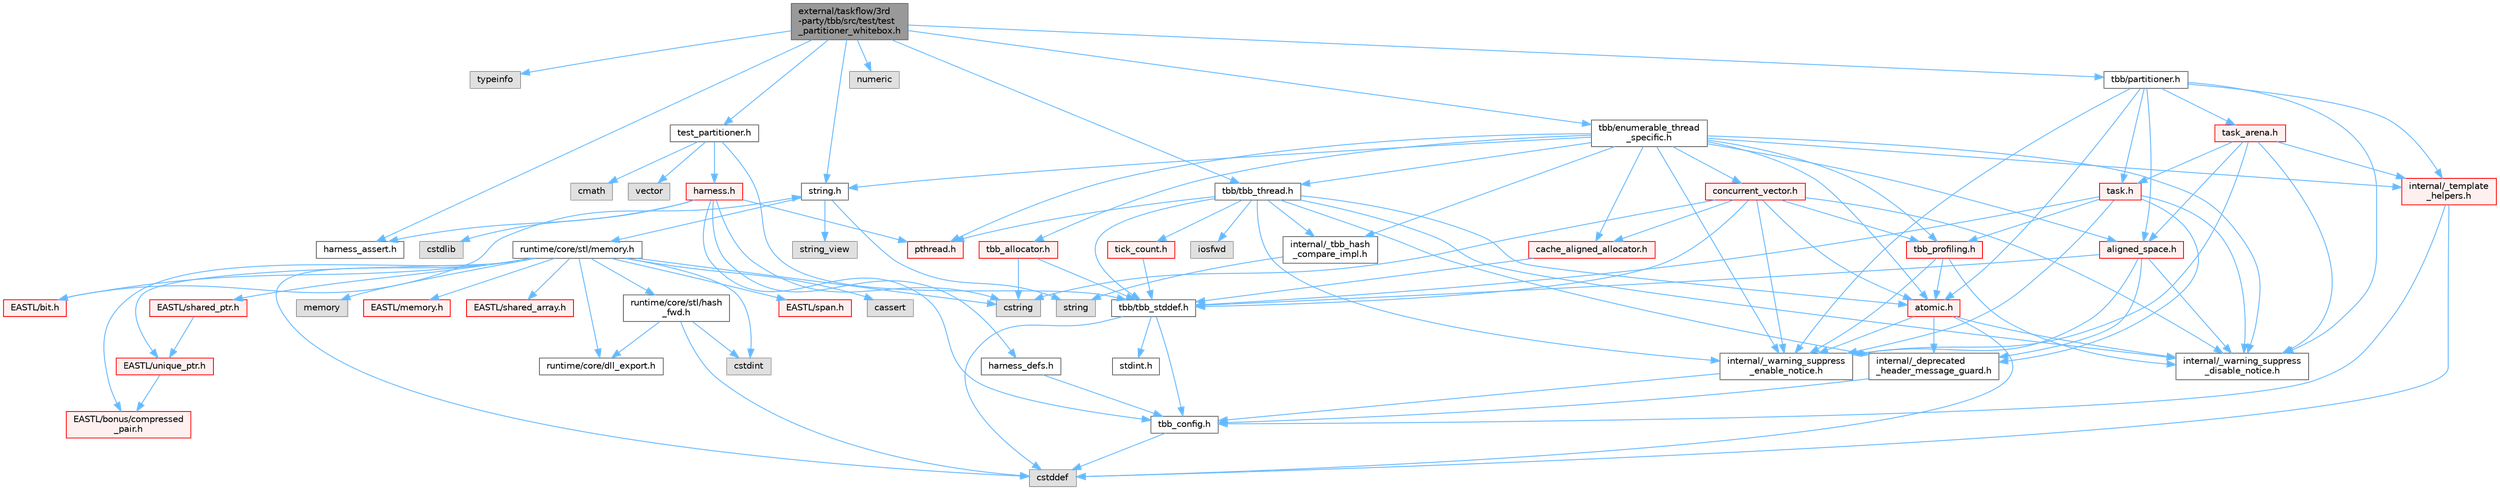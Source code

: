 digraph "external/taskflow/3rd-party/tbb/src/test/test_partitioner_whitebox.h"
{
 // LATEX_PDF_SIZE
  bgcolor="transparent";
  edge [fontname=Helvetica,fontsize=10,labelfontname=Helvetica,labelfontsize=10];
  node [fontname=Helvetica,fontsize=10,shape=box,height=0.2,width=0.4];
  Node1 [id="Node000001",label="external/taskflow/3rd\l-party/tbb/src/test/test\l_partitioner_whitebox.h",height=0.2,width=0.4,color="gray40", fillcolor="grey60", style="filled", fontcolor="black",tooltip=" "];
  Node1 -> Node2 [id="edge1_Node000001_Node000002",color="steelblue1",style="solid",tooltip=" "];
  Node2 [id="Node000002",label="typeinfo",height=0.2,width=0.4,color="grey60", fillcolor="#E0E0E0", style="filled",tooltip=" "];
  Node1 -> Node3 [id="edge2_Node000001_Node000003",color="steelblue1",style="solid",tooltip=" "];
  Node3 [id="Node000003",label="string.h",height=0.2,width=0.4,color="grey40", fillcolor="white", style="filled",URL="$string_8h.html",tooltip=" "];
  Node3 -> Node4 [id="edge3_Node000003_Node000004",color="steelblue1",style="solid",tooltip=" "];
  Node4 [id="Node000004",label="string",height=0.2,width=0.4,color="grey60", fillcolor="#E0E0E0", style="filled",tooltip=" "];
  Node3 -> Node5 [id="edge4_Node000003_Node000005",color="steelblue1",style="solid",tooltip=" "];
  Node5 [id="Node000005",label="string_view",height=0.2,width=0.4,color="grey60", fillcolor="#E0E0E0", style="filled",tooltip=" "];
  Node3 -> Node6 [id="edge5_Node000003_Node000006",color="steelblue1",style="solid",tooltip=" "];
  Node6 [id="Node000006",label="runtime/core/stl/memory.h",height=0.2,width=0.4,color="grey40", fillcolor="white", style="filled",URL="$runtime_2core_2stl_2memory_8h.html",tooltip=" "];
  Node6 -> Node7 [id="edge6_Node000006_Node000007",color="steelblue1",style="solid",tooltip=" "];
  Node7 [id="Node000007",label="cstddef",height=0.2,width=0.4,color="grey60", fillcolor="#E0E0E0", style="filled",tooltip=" "];
  Node6 -> Node8 [id="edge7_Node000006_Node000008",color="steelblue1",style="solid",tooltip=" "];
  Node8 [id="Node000008",label="cstdint",height=0.2,width=0.4,color="grey60", fillcolor="#E0E0E0", style="filled",tooltip=" "];
  Node6 -> Node9 [id="edge8_Node000006_Node000009",color="steelblue1",style="solid",tooltip=" "];
  Node9 [id="Node000009",label="cassert",height=0.2,width=0.4,color="grey60", fillcolor="#E0E0E0", style="filled",tooltip=" "];
  Node6 -> Node10 [id="edge9_Node000006_Node000010",color="steelblue1",style="solid",tooltip=" "];
  Node10 [id="Node000010",label="memory",height=0.2,width=0.4,color="grey60", fillcolor="#E0E0E0", style="filled",tooltip=" "];
  Node6 -> Node11 [id="edge10_Node000006_Node000011",color="steelblue1",style="solid",tooltip=" "];
  Node11 [id="Node000011",label="cstring",height=0.2,width=0.4,color="grey60", fillcolor="#E0E0E0", style="filled",tooltip=" "];
  Node6 -> Node12 [id="edge11_Node000006_Node000012",color="steelblue1",style="solid",tooltip=" "];
  Node12 [id="Node000012",label="EASTL/bit.h",height=0.2,width=0.4,color="red", fillcolor="#FFF0F0", style="filled",URL="$bit_8h.html",tooltip=" "];
  Node12 -> Node3 [id="edge12_Node000012_Node000003",color="steelblue1",style="solid",tooltip=" "];
  Node6 -> Node33 [id="edge13_Node000006_Node000033",color="steelblue1",style="solid",tooltip=" "];
  Node33 [id="Node000033",label="EASTL/memory.h",height=0.2,width=0.4,color="red", fillcolor="#FFF0F0", style="filled",URL="$runtime_2_e_a_s_t_l_2include_2_e_a_s_t_l_2memory_8h.html",tooltip=" "];
  Node6 -> Node61 [id="edge14_Node000006_Node000061",color="steelblue1",style="solid",tooltip=" "];
  Node61 [id="Node000061",label="EASTL/shared_array.h",height=0.2,width=0.4,color="red", fillcolor="#FFF0F0", style="filled",URL="$shared__array_8h.html",tooltip=" "];
  Node6 -> Node64 [id="edge15_Node000006_Node000064",color="steelblue1",style="solid",tooltip=" "];
  Node64 [id="Node000064",label="EASTL/unique_ptr.h",height=0.2,width=0.4,color="red", fillcolor="#FFF0F0", style="filled",URL="$unique__ptr_8h.html",tooltip=" "];
  Node64 -> Node65 [id="edge16_Node000064_Node000065",color="steelblue1",style="solid",tooltip=" "];
  Node65 [id="Node000065",label="EASTL/bonus/compressed\l_pair.h",height=0.2,width=0.4,color="red", fillcolor="#FFF0F0", style="filled",URL="$compressed__pair_8h.html",tooltip=" "];
  Node6 -> Node67 [id="edge17_Node000006_Node000067",color="steelblue1",style="solid",tooltip=" "];
  Node67 [id="Node000067",label="EASTL/shared_ptr.h",height=0.2,width=0.4,color="red", fillcolor="#FFF0F0", style="filled",URL="$shared__ptr_8h.html",tooltip=" "];
  Node67 -> Node64 [id="edge18_Node000067_Node000064",color="steelblue1",style="solid",tooltip=" "];
  Node6 -> Node147 [id="edge19_Node000006_Node000147",color="steelblue1",style="solid",tooltip=" "];
  Node147 [id="Node000147",label="EASTL/span.h",height=0.2,width=0.4,color="red", fillcolor="#FFF0F0", style="filled",URL="$span_8h.html",tooltip=" "];
  Node6 -> Node65 [id="edge20_Node000006_Node000065",color="steelblue1",style="solid",tooltip=" "];
  Node6 -> Node150 [id="edge21_Node000006_Node000150",color="steelblue1",style="solid",tooltip=" "];
  Node150 [id="Node000150",label="runtime/core/dll_export.h",height=0.2,width=0.4,color="grey40", fillcolor="white", style="filled",URL="$dll__export_8h.html",tooltip=" "];
  Node6 -> Node151 [id="edge22_Node000006_Node000151",color="steelblue1",style="solid",tooltip=" "];
  Node151 [id="Node000151",label="runtime/core/stl/hash\l_fwd.h",height=0.2,width=0.4,color="grey40", fillcolor="white", style="filled",URL="$hash__fwd_8h.html",tooltip=" "];
  Node151 -> Node7 [id="edge23_Node000151_Node000007",color="steelblue1",style="solid",tooltip=" "];
  Node151 -> Node8 [id="edge24_Node000151_Node000008",color="steelblue1",style="solid",tooltip=" "];
  Node151 -> Node150 [id="edge25_Node000151_Node000150",color="steelblue1",style="solid",tooltip=" "];
  Node1 -> Node152 [id="edge26_Node000001_Node000152",color="steelblue1",style="solid",tooltip=" "];
  Node152 [id="Node000152",label="harness_assert.h",height=0.2,width=0.4,color="grey40", fillcolor="white", style="filled",URL="$harness__assert_8h.html",tooltip=" "];
  Node1 -> Node153 [id="edge27_Node000001_Node000153",color="steelblue1",style="solid",tooltip=" "];
  Node153 [id="Node000153",label="test_partitioner.h",height=0.2,width=0.4,color="grey40", fillcolor="white", style="filled",URL="$test__partitioner_8h.html",tooltip=" "];
  Node153 -> Node154 [id="edge28_Node000153_Node000154",color="steelblue1",style="solid",tooltip=" "];
  Node154 [id="Node000154",label="cmath",height=0.2,width=0.4,color="grey60", fillcolor="#E0E0E0", style="filled",tooltip=" "];
  Node153 -> Node155 [id="edge29_Node000153_Node000155",color="steelblue1",style="solid",tooltip=" "];
  Node155 [id="Node000155",label="tbb/tbb_stddef.h",height=0.2,width=0.4,color="grey40", fillcolor="white", style="filled",URL="$tbb__stddef_8h.html",tooltip=" "];
  Node155 -> Node156 [id="edge30_Node000155_Node000156",color="steelblue1",style="solid",tooltip=" "];
  Node156 [id="Node000156",label="tbb_config.h",height=0.2,width=0.4,color="grey40", fillcolor="white", style="filled",URL="$tbb__config_8h.html",tooltip=" "];
  Node156 -> Node7 [id="edge31_Node000156_Node000007",color="steelblue1",style="solid",tooltip=" "];
  Node155 -> Node7 [id="edge32_Node000155_Node000007",color="steelblue1",style="solid",tooltip=" "];
  Node155 -> Node157 [id="edge33_Node000155_Node000157",color="steelblue1",style="solid",tooltip=" "];
  Node157 [id="Node000157",label="stdint.h",height=0.2,width=0.4,color="grey40", fillcolor="white", style="filled",URL="$stdint_8h.html",tooltip=" "];
  Node153 -> Node158 [id="edge34_Node000153_Node000158",color="steelblue1",style="solid",tooltip=" "];
  Node158 [id="Node000158",label="harness.h",height=0.2,width=0.4,color="red", fillcolor="#FFF0F0", style="filled",URL="$harness_8h.html",tooltip=" "];
  Node158 -> Node156 [id="edge35_Node000158_Node000156",color="steelblue1",style="solid",tooltip=" "];
  Node158 -> Node159 [id="edge36_Node000158_Node000159",color="steelblue1",style="solid",tooltip=" "];
  Node159 [id="Node000159",label="harness_defs.h",height=0.2,width=0.4,color="grey40", fillcolor="white", style="filled",URL="$harness__defs_8h.html",tooltip=" "];
  Node159 -> Node156 [id="edge37_Node000159_Node000156",color="steelblue1",style="solid",tooltip=" "];
  Node158 -> Node160 [id="edge38_Node000158_Node000160",color="steelblue1",style="solid",tooltip=" "];
  Node160 [id="Node000160",label="cstdlib",height=0.2,width=0.4,color="grey60", fillcolor="#E0E0E0", style="filled",tooltip=" "];
  Node158 -> Node11 [id="edge39_Node000158_Node000011",color="steelblue1",style="solid",tooltip=" "];
  Node158 -> Node163 [id="edge40_Node000158_Node000163",color="steelblue1",style="solid",tooltip=" "];
  Node163 [id="Node000163",label="pthread.h",height=0.2,width=0.4,color="red", fillcolor="#FFF0F0", style="filled",URL="$pthread_8h.html",tooltip=" "];
  Node158 -> Node152 [id="edge41_Node000158_Node000152",color="steelblue1",style="solid",tooltip=" "];
  Node153 -> Node206 [id="edge42_Node000153_Node000206",color="steelblue1",style="solid",tooltip=" "];
  Node206 [id="Node000206",label="vector",height=0.2,width=0.4,color="grey60", fillcolor="#E0E0E0", style="filled",tooltip=" "];
  Node1 -> Node207 [id="edge43_Node000001_Node000207",color="steelblue1",style="solid",tooltip=" "];
  Node207 [id="Node000207",label="numeric",height=0.2,width=0.4,color="grey60", fillcolor="#E0E0E0", style="filled",tooltip=" "];
  Node1 -> Node208 [id="edge44_Node000001_Node000208",color="steelblue1",style="solid",tooltip=" "];
  Node208 [id="Node000208",label="tbb/tbb_thread.h",height=0.2,width=0.4,color="grey40", fillcolor="white", style="filled",URL="$tbb__thread_8h.html",tooltip=" "];
  Node208 -> Node209 [id="edge45_Node000208_Node000209",color="steelblue1",style="solid",tooltip=" "];
  Node209 [id="Node000209",label="internal/_deprecated\l_header_message_guard.h",height=0.2,width=0.4,color="grey40", fillcolor="white", style="filled",URL="$__deprecated__header__message__guard_8h.html",tooltip=" "];
  Node209 -> Node156 [id="edge46_Node000209_Node000156",color="steelblue1",style="solid",tooltip=" "];
  Node208 -> Node210 [id="edge47_Node000208_Node000210",color="steelblue1",style="solid",tooltip=" "];
  Node210 [id="Node000210",label="internal/_warning_suppress\l_enable_notice.h",height=0.2,width=0.4,color="grey40", fillcolor="white", style="filled",URL="$__warning__suppress__enable__notice_8h.html",tooltip=" "];
  Node210 -> Node156 [id="edge48_Node000210_Node000156",color="steelblue1",style="solid",tooltip=" "];
  Node208 -> Node155 [id="edge49_Node000208_Node000155",color="steelblue1",style="solid",tooltip=" "];
  Node208 -> Node163 [id="edge50_Node000208_Node000163",color="steelblue1",style="solid",tooltip=" "];
  Node208 -> Node211 [id="edge51_Node000208_Node000211",color="steelblue1",style="solid",tooltip=" "];
  Node211 [id="Node000211",label="atomic.h",height=0.2,width=0.4,color="red", fillcolor="#FFF0F0", style="filled",URL="$external_2taskflow_23rd-party_2tbb_2include_2tbb_2atomic_8h.html",tooltip=" "];
  Node211 -> Node209 [id="edge52_Node000211_Node000209",color="steelblue1",style="solid",tooltip=" "];
  Node211 -> Node210 [id="edge53_Node000211_Node000210",color="steelblue1",style="solid",tooltip=" "];
  Node211 -> Node7 [id="edge54_Node000211_Node000007",color="steelblue1",style="solid",tooltip=" "];
  Node211 -> Node213 [id="edge55_Node000211_Node000213",color="steelblue1",style="solid",tooltip=" "];
  Node213 [id="Node000213",label="internal/_warning_suppress\l_disable_notice.h",height=0.2,width=0.4,color="grey40", fillcolor="white", style="filled",URL="$__warning__suppress__disable__notice_8h.html",tooltip=" "];
  Node208 -> Node214 [id="edge56_Node000208_Node000214",color="steelblue1",style="solid",tooltip=" "];
  Node214 [id="Node000214",label="internal/_tbb_hash\l_compare_impl.h",height=0.2,width=0.4,color="grey40", fillcolor="white", style="filled",URL="$__tbb__hash__compare__impl_8h.html",tooltip=" "];
  Node214 -> Node4 [id="edge57_Node000214_Node000004",color="steelblue1",style="solid",tooltip=" "];
  Node208 -> Node215 [id="edge58_Node000208_Node000215",color="steelblue1",style="solid",tooltip=" "];
  Node215 [id="Node000215",label="tick_count.h",height=0.2,width=0.4,color="red", fillcolor="#FFF0F0", style="filled",URL="$tick__count_8h.html",tooltip=" "];
  Node215 -> Node155 [id="edge59_Node000215_Node000155",color="steelblue1",style="solid",tooltip=" "];
  Node208 -> Node217 [id="edge60_Node000208_Node000217",color="steelblue1",style="solid",tooltip=" "];
  Node217 [id="Node000217",label="iosfwd",height=0.2,width=0.4,color="grey60", fillcolor="#E0E0E0", style="filled",tooltip=" "];
  Node208 -> Node213 [id="edge61_Node000208_Node000213",color="steelblue1",style="solid",tooltip=" "];
  Node1 -> Node218 [id="edge62_Node000001_Node000218",color="steelblue1",style="solid",tooltip=" "];
  Node218 [id="Node000218",label="tbb/enumerable_thread\l_specific.h",height=0.2,width=0.4,color="grey40", fillcolor="white", style="filled",URL="$enumerable__thread__specific_8h.html",tooltip=" "];
  Node218 -> Node210 [id="edge63_Node000218_Node000210",color="steelblue1",style="solid",tooltip=" "];
  Node218 -> Node211 [id="edge64_Node000218_Node000211",color="steelblue1",style="solid",tooltip=" "];
  Node218 -> Node219 [id="edge65_Node000218_Node000219",color="steelblue1",style="solid",tooltip=" "];
  Node219 [id="Node000219",label="concurrent_vector.h",height=0.2,width=0.4,color="red", fillcolor="#FFF0F0", style="filled",URL="$concurrent__vector_8h.html",tooltip=" "];
  Node219 -> Node210 [id="edge66_Node000219_Node000210",color="steelblue1",style="solid",tooltip=" "];
  Node219 -> Node155 [id="edge67_Node000219_Node000155",color="steelblue1",style="solid",tooltip=" "];
  Node219 -> Node211 [id="edge68_Node000219_Node000211",color="steelblue1",style="solid",tooltip=" "];
  Node219 -> Node222 [id="edge69_Node000219_Node000222",color="steelblue1",style="solid",tooltip=" "];
  Node222 [id="Node000222",label="cache_aligned_allocator.h",height=0.2,width=0.4,color="red", fillcolor="#FFF0F0", style="filled",URL="$cache__aligned__allocator_8h.html",tooltip=" "];
  Node222 -> Node155 [id="edge70_Node000222_Node000155",color="steelblue1",style="solid",tooltip=" "];
  Node219 -> Node224 [id="edge71_Node000219_Node000224",color="steelblue1",style="solid",tooltip=" "];
  Node224 [id="Node000224",label="tbb_profiling.h",height=0.2,width=0.4,color="red", fillcolor="#FFF0F0", style="filled",URL="$tbb__profiling_8h.html",tooltip=" "];
  Node224 -> Node210 [id="edge72_Node000224_Node000210",color="steelblue1",style="solid",tooltip=" "];
  Node224 -> Node211 [id="edge73_Node000224_Node000211",color="steelblue1",style="solid",tooltip=" "];
  Node224 -> Node213 [id="edge74_Node000224_Node000213",color="steelblue1",style="solid",tooltip=" "];
  Node219 -> Node11 [id="edge75_Node000219_Node000011",color="steelblue1",style="solid",tooltip=" "];
  Node219 -> Node213 [id="edge76_Node000219_Node000213",color="steelblue1",style="solid",tooltip=" "];
  Node218 -> Node208 [id="edge77_Node000218_Node000208",color="steelblue1",style="solid",tooltip=" "];
  Node218 -> Node221 [id="edge78_Node000218_Node000221",color="steelblue1",style="solid",tooltip=" "];
  Node221 [id="Node000221",label="tbb_allocator.h",height=0.2,width=0.4,color="red", fillcolor="#FFF0F0", style="filled",URL="$tbb__allocator_8h.html",tooltip=" "];
  Node221 -> Node155 [id="edge79_Node000221_Node000155",color="steelblue1",style="solid",tooltip=" "];
  Node221 -> Node11 [id="edge80_Node000221_Node000011",color="steelblue1",style="solid",tooltip=" "];
  Node218 -> Node222 [id="edge81_Node000218_Node000222",color="steelblue1",style="solid",tooltip=" "];
  Node218 -> Node230 [id="edge82_Node000218_Node000230",color="steelblue1",style="solid",tooltip=" "];
  Node230 [id="Node000230",label="aligned_space.h",height=0.2,width=0.4,color="red", fillcolor="#FFF0F0", style="filled",URL="$aligned__space_8h.html",tooltip=" "];
  Node230 -> Node209 [id="edge83_Node000230_Node000209",color="steelblue1",style="solid",tooltip=" "];
  Node230 -> Node210 [id="edge84_Node000230_Node000210",color="steelblue1",style="solid",tooltip=" "];
  Node230 -> Node155 [id="edge85_Node000230_Node000155",color="steelblue1",style="solid",tooltip=" "];
  Node230 -> Node213 [id="edge86_Node000230_Node000213",color="steelblue1",style="solid",tooltip=" "];
  Node218 -> Node231 [id="edge87_Node000218_Node000231",color="steelblue1",style="solid",tooltip=" "];
  Node231 [id="Node000231",label="internal/_template\l_helpers.h",height=0.2,width=0.4,color="red", fillcolor="#FFF0F0", style="filled",URL="$__template__helpers_8h.html",tooltip=" "];
  Node231 -> Node7 [id="edge88_Node000231_Node000007",color="steelblue1",style="solid",tooltip=" "];
  Node231 -> Node156 [id="edge89_Node000231_Node000156",color="steelblue1",style="solid",tooltip=" "];
  Node218 -> Node214 [id="edge90_Node000218_Node000214",color="steelblue1",style="solid",tooltip=" "];
  Node218 -> Node224 [id="edge91_Node000218_Node000224",color="steelblue1",style="solid",tooltip=" "];
  Node218 -> Node3 [id="edge92_Node000218_Node000003",color="steelblue1",style="solid",tooltip=" "];
  Node218 -> Node163 [id="edge93_Node000218_Node000163",color="steelblue1",style="solid",tooltip=" "];
  Node218 -> Node213 [id="edge94_Node000218_Node000213",color="steelblue1",style="solid",tooltip=" "];
  Node1 -> Node232 [id="edge95_Node000001_Node000232",color="steelblue1",style="solid",tooltip=" "];
  Node232 [id="Node000232",label="tbb/partitioner.h",height=0.2,width=0.4,color="grey40", fillcolor="white", style="filled",URL="$partitioner_8h.html",tooltip=" "];
  Node232 -> Node210 [id="edge96_Node000232_Node000210",color="steelblue1",style="solid",tooltip=" "];
  Node232 -> Node233 [id="edge97_Node000232_Node000233",color="steelblue1",style="solid",tooltip=" "];
  Node233 [id="Node000233",label="task.h",height=0.2,width=0.4,color="red", fillcolor="#FFF0F0", style="filled",URL="$task_8h.html",tooltip=" "];
  Node233 -> Node209 [id="edge98_Node000233_Node000209",color="steelblue1",style="solid",tooltip=" "];
  Node233 -> Node210 [id="edge99_Node000233_Node000210",color="steelblue1",style="solid",tooltip=" "];
  Node233 -> Node155 [id="edge100_Node000233_Node000155",color="steelblue1",style="solid",tooltip=" "];
  Node233 -> Node224 [id="edge101_Node000233_Node000224",color="steelblue1",style="solid",tooltip=" "];
  Node233 -> Node213 [id="edge102_Node000233_Node000213",color="steelblue1",style="solid",tooltip=" "];
  Node232 -> Node235 [id="edge103_Node000232_Node000235",color="steelblue1",style="solid",tooltip=" "];
  Node235 [id="Node000235",label="task_arena.h",height=0.2,width=0.4,color="red", fillcolor="#FFF0F0", style="filled",URL="$task__arena_8h.html",tooltip=" "];
  Node235 -> Node210 [id="edge104_Node000235_Node000210",color="steelblue1",style="solid",tooltip=" "];
  Node235 -> Node233 [id="edge105_Node000235_Node000233",color="steelblue1",style="solid",tooltip=" "];
  Node235 -> Node231 [id="edge106_Node000235_Node000231",color="steelblue1",style="solid",tooltip=" "];
  Node235 -> Node230 [id="edge107_Node000235_Node000230",color="steelblue1",style="solid",tooltip=" "];
  Node235 -> Node213 [id="edge108_Node000235_Node000213",color="steelblue1",style="solid",tooltip=" "];
  Node232 -> Node230 [id="edge109_Node000232_Node000230",color="steelblue1",style="solid",tooltip=" "];
  Node232 -> Node211 [id="edge110_Node000232_Node000211",color="steelblue1",style="solid",tooltip=" "];
  Node232 -> Node231 [id="edge111_Node000232_Node000231",color="steelblue1",style="solid",tooltip=" "];
  Node232 -> Node213 [id="edge112_Node000232_Node000213",color="steelblue1",style="solid",tooltip=" "];
}
